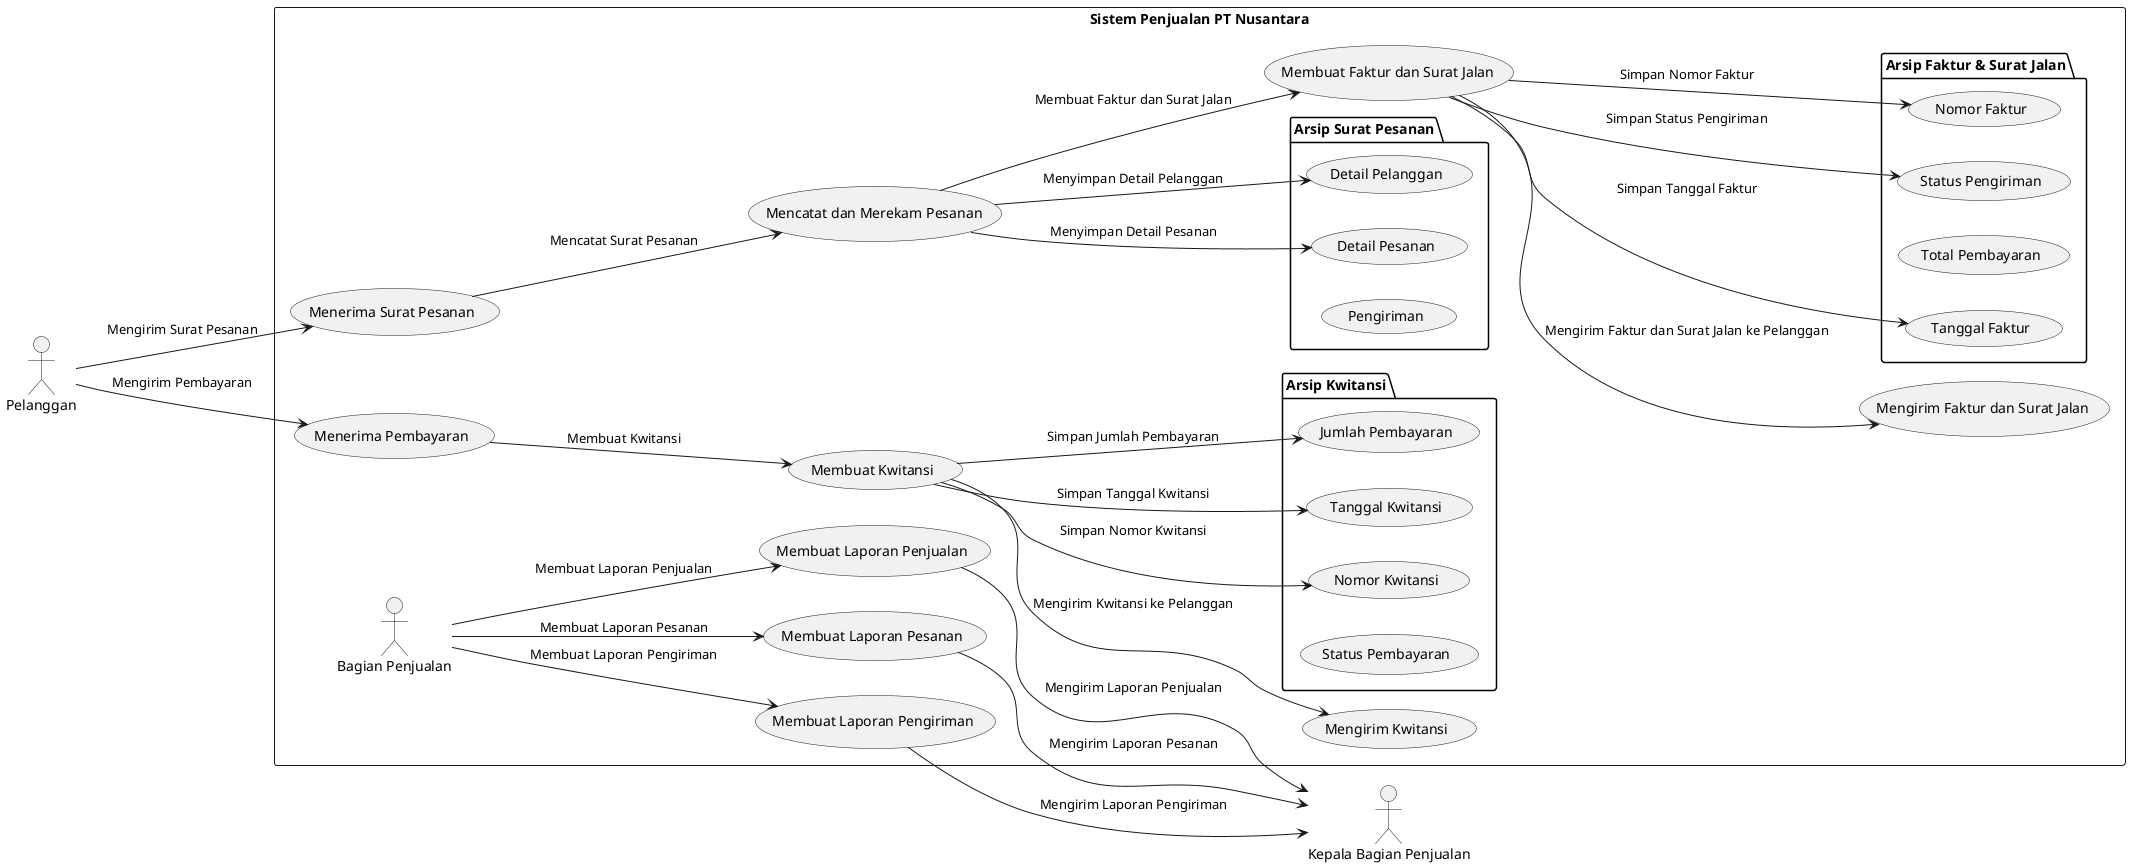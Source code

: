 @startuml
left to right direction
actor "Pelanggan" as Pelanggan
actor "Kepala Bagian Penjualan" as KepalaBagian

rectangle "Sistem Penjualan PT Nusantara" {
    actor "Bagian Penjualan" as BagianPenjualan
    
    usecase "Menerima Surat Pesanan" as UC1
    usecase "Mencatat dan Merekam Pesanan" as UC2
    usecase "Membuat Faktur dan Surat Jalan" as UC3
    usecase "Mengirim Faktur dan Surat Jalan" as UC4
    usecase "Menerima Pembayaran" as UC5
    usecase "Membuat Kwitansi" as UC6
    usecase "Mengirim Kwitansi" as UC7
    usecase "Membuat Laporan Penjualan" as UC8
    usecase "Membuat Laporan Pesanan" as UC9
    usecase "Membuat Laporan Pengiriman" as UC10

    package "Arsip Surat Pesanan" {
        usecase "Detail Pelanggan" as Arsip1
        usecase "Detail Pesanan" as Arsip2
        usecase "Pengiriman" as Arsip3
    }

    package "Arsip Faktur & Surat Jalan" {
        usecase "Nomor Faktur" as Arsip4
        usecase "Tanggal Faktur" as Arsip5
        usecase "Total Pembayaran" as Arsip6
        usecase "Status Pengiriman" as Arsip7
    }

    package "Arsip Kwitansi" {
        usecase "Nomor Kwitansi" as Arsip8
        usecase "Tanggal Kwitansi" as Arsip9
        usecase "Jumlah Pembayaran" as Arsip10
        usecase "Status Pembayaran" as Arsip11
    }
}

Pelanggan --> UC1 : "Mengirim Surat Pesanan"
UC1 --> UC2 : "Mencatat Surat Pesanan"
UC2 --> Arsip1 : "Menyimpan Detail Pelanggan"
UC2 --> Arsip2 : "Menyimpan Detail Pesanan"

UC2 --> UC3 : "Membuat Faktur dan Surat Jalan"
UC3 --> Arsip4 : "Simpan Nomor Faktur"
UC3 --> Arsip5 : "Simpan Tanggal Faktur"
UC3 --> Arsip7 : "Simpan Status Pengiriman"
UC3 --> UC4 : "Mengirim Faktur dan Surat Jalan ke Pelanggan"

Pelanggan --> UC5 : "Mengirim Pembayaran"
UC5 --> UC6 : "Membuat Kwitansi"
UC6 --> Arsip8 : "Simpan Nomor Kwitansi"
UC6 --> Arsip9 : "Simpan Tanggal Kwitansi"
UC6 --> Arsip10 : "Simpan Jumlah Pembayaran"
UC6 --> UC7 : "Mengirim Kwitansi ke Pelanggan"

BagianPenjualan --> UC8 : "Membuat Laporan Penjualan"
BagianPenjualan --> UC9 : "Membuat Laporan Pesanan"
BagianPenjualan --> UC10 : "Membuat Laporan Pengiriman"

UC8 --> KepalaBagian : "Mengirim Laporan Penjualan"
UC9 --> KepalaBagian : "Mengirim Laporan Pesanan"
UC10 --> KepalaBagian : "Mengirim Laporan Pengiriman"
@enduml

